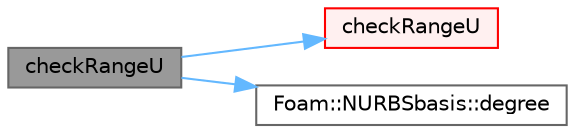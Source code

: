 digraph "checkRangeU"
{
 // LATEX_PDF_SIZE
  bgcolor="transparent";
  edge [fontname=Helvetica,fontsize=10,labelfontname=Helvetica,labelfontsize=10];
  node [fontname=Helvetica,fontsize=10,shape=box,height=0.2,width=0.4];
  rankdir="LR";
  Node1 [id="Node000001",label="checkRangeU",height=0.2,width=0.4,color="gray40", fillcolor="grey60", style="filled", fontcolor="black",tooltip=" "];
  Node1 -> Node2 [id="edge1_Node000001_Node000002",color="steelblue1",style="solid",tooltip=" "];
  Node2 [id="Node000002",label="checkRangeU",height=0.2,width=0.4,color="red", fillcolor="#FFF0F0", style="filled",URL="$classFoam_1_1NURBS3DSurface.html#a2145a23d6d8e6706221eb82adba4b8d6",tooltip=" "];
  Node1 -> Node4 [id="edge2_Node000001_Node000004",color="steelblue1",style="solid",tooltip=" "];
  Node4 [id="Node000004",label="Foam::NURBSbasis::degree",height=0.2,width=0.4,color="grey40", fillcolor="white", style="filled",URL="$classFoam_1_1NURBSbasis.html#a9023e3582ccee9743e275232a754eb48",tooltip=" "];
}
